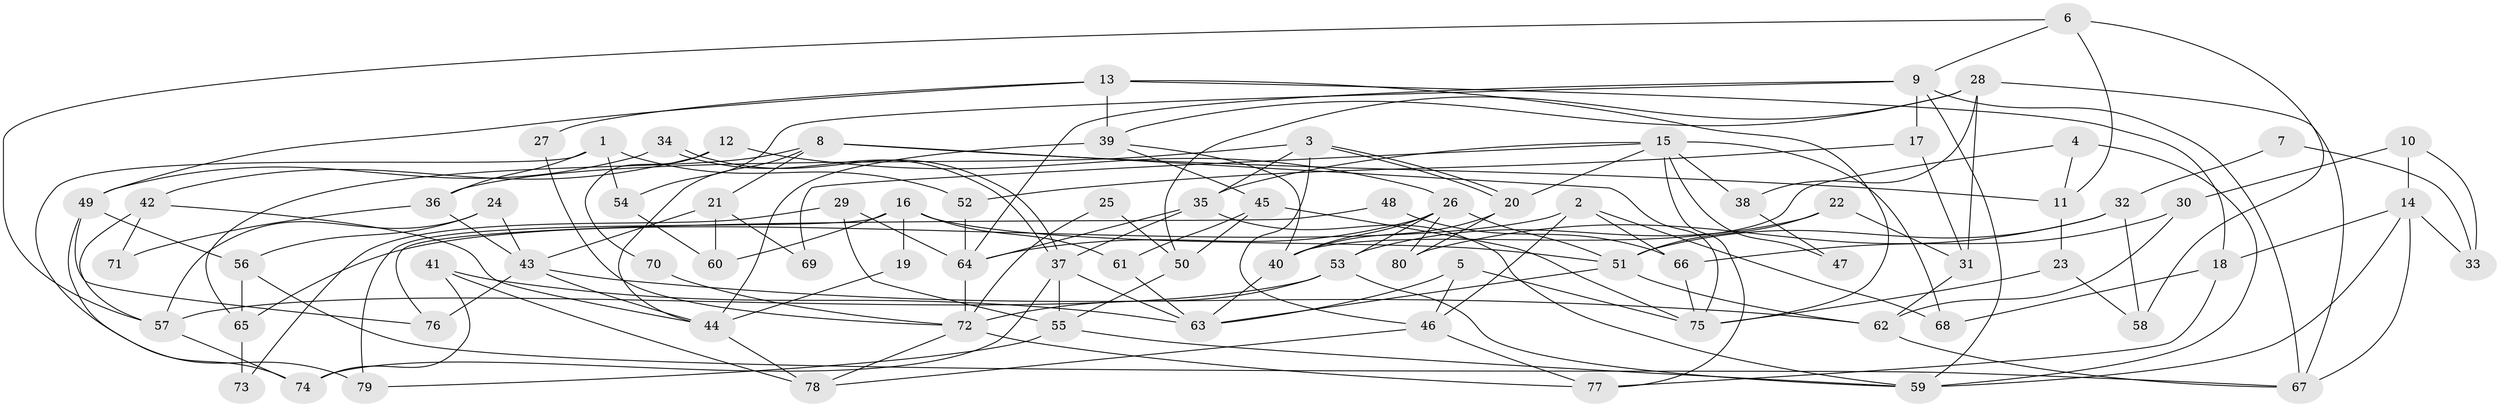 // coarse degree distribution, {6: 0.20833333333333334, 7: 0.16666666666666666, 8: 0.08333333333333333, 10: 0.08333333333333333, 11: 0.08333333333333333, 9: 0.08333333333333333, 5: 0.041666666666666664, 3: 0.125, 12: 0.041666666666666664, 4: 0.08333333333333333}
// Generated by graph-tools (version 1.1) at 2025/18/03/04/25 18:18:37]
// undirected, 80 vertices, 160 edges
graph export_dot {
graph [start="1"]
  node [color=gray90,style=filled];
  1;
  2;
  3;
  4;
  5;
  6;
  7;
  8;
  9;
  10;
  11;
  12;
  13;
  14;
  15;
  16;
  17;
  18;
  19;
  20;
  21;
  22;
  23;
  24;
  25;
  26;
  27;
  28;
  29;
  30;
  31;
  32;
  33;
  34;
  35;
  36;
  37;
  38;
  39;
  40;
  41;
  42;
  43;
  44;
  45;
  46;
  47;
  48;
  49;
  50;
  51;
  52;
  53;
  54;
  55;
  56;
  57;
  58;
  59;
  60;
  61;
  62;
  63;
  64;
  65;
  66;
  67;
  68;
  69;
  70;
  71;
  72;
  73;
  74;
  75;
  76;
  77;
  78;
  79;
  80;
  1 -- 54;
  1 -- 36;
  1 -- 52;
  1 -- 79;
  2 -- 46;
  2 -- 68;
  2 -- 65;
  2 -- 66;
  3 -- 35;
  3 -- 20;
  3 -- 20;
  3 -- 36;
  3 -- 46;
  4 -- 59;
  4 -- 40;
  4 -- 11;
  5 -- 75;
  5 -- 46;
  5 -- 63;
  6 -- 58;
  6 -- 11;
  6 -- 9;
  6 -- 57;
  7 -- 32;
  7 -- 33;
  8 -- 65;
  8 -- 75;
  8 -- 11;
  8 -- 21;
  8 -- 44;
  9 -- 64;
  9 -- 17;
  9 -- 54;
  9 -- 59;
  9 -- 67;
  10 -- 30;
  10 -- 14;
  10 -- 33;
  11 -- 23;
  12 -- 26;
  12 -- 42;
  12 -- 70;
  13 -- 18;
  13 -- 39;
  13 -- 27;
  13 -- 49;
  13 -- 75;
  14 -- 59;
  14 -- 67;
  14 -- 18;
  14 -- 33;
  15 -- 35;
  15 -- 20;
  15 -- 38;
  15 -- 47;
  15 -- 68;
  15 -- 69;
  15 -- 77;
  16 -- 51;
  16 -- 79;
  16 -- 19;
  16 -- 60;
  16 -- 61;
  17 -- 52;
  17 -- 31;
  18 -- 77;
  18 -- 68;
  19 -- 44;
  20 -- 40;
  20 -- 80;
  21 -- 43;
  21 -- 60;
  21 -- 69;
  22 -- 51;
  22 -- 53;
  22 -- 31;
  23 -- 75;
  23 -- 58;
  24 -- 56;
  24 -- 57;
  24 -- 43;
  25 -- 72;
  25 -- 50;
  26 -- 53;
  26 -- 51;
  26 -- 40;
  26 -- 64;
  26 -- 80;
  27 -- 72;
  28 -- 31;
  28 -- 67;
  28 -- 38;
  28 -- 39;
  28 -- 50;
  29 -- 55;
  29 -- 64;
  29 -- 73;
  30 -- 66;
  30 -- 62;
  31 -- 62;
  32 -- 51;
  32 -- 80;
  32 -- 58;
  34 -- 37;
  34 -- 37;
  34 -- 49;
  35 -- 37;
  35 -- 64;
  35 -- 59;
  36 -- 43;
  36 -- 71;
  37 -- 55;
  37 -- 63;
  37 -- 74;
  38 -- 47;
  39 -- 40;
  39 -- 44;
  39 -- 45;
  40 -- 63;
  41 -- 78;
  41 -- 63;
  41 -- 74;
  42 -- 44;
  42 -- 57;
  42 -- 71;
  43 -- 44;
  43 -- 62;
  43 -- 76;
  44 -- 78;
  45 -- 61;
  45 -- 50;
  45 -- 75;
  46 -- 78;
  46 -- 77;
  48 -- 76;
  48 -- 66;
  49 -- 74;
  49 -- 56;
  49 -- 76;
  50 -- 55;
  51 -- 62;
  51 -- 63;
  52 -- 64;
  53 -- 59;
  53 -- 57;
  53 -- 72;
  54 -- 60;
  55 -- 59;
  55 -- 79;
  56 -- 67;
  56 -- 65;
  57 -- 74;
  61 -- 63;
  62 -- 67;
  64 -- 72;
  65 -- 73;
  66 -- 75;
  70 -- 72;
  72 -- 77;
  72 -- 78;
}
